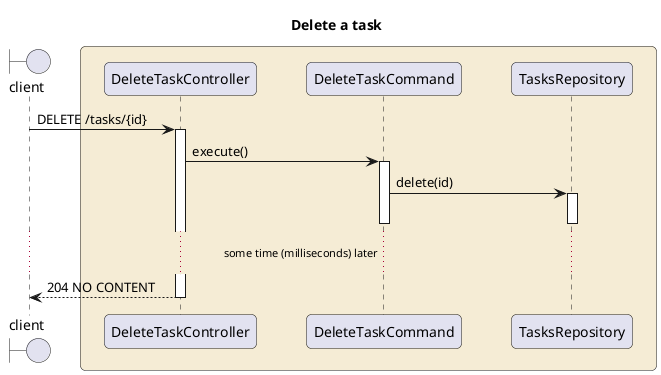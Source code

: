 @startuml
'https://plantuml.com/sequence-diagram

title **Delete a task **

skinparam roundcorner 10
skinparam ParticipantPadding 20
skinparam BoxPadding 20

boundary client

box #F5ECD5
participant DeleteTaskController as controller
participant DeleteTaskCommand as command
participant TasksRepository as repository

client -> controller: DELETE /tasks/{id}
activate controller

controller -> command: execute()
activate command

command -> repository: delete(id)
activate repository

deactivate repository
deactivate command

...some time (milliseconds) later...

controller --> client: 204 NO CONTENT
deactivate controller

end box
@enduml